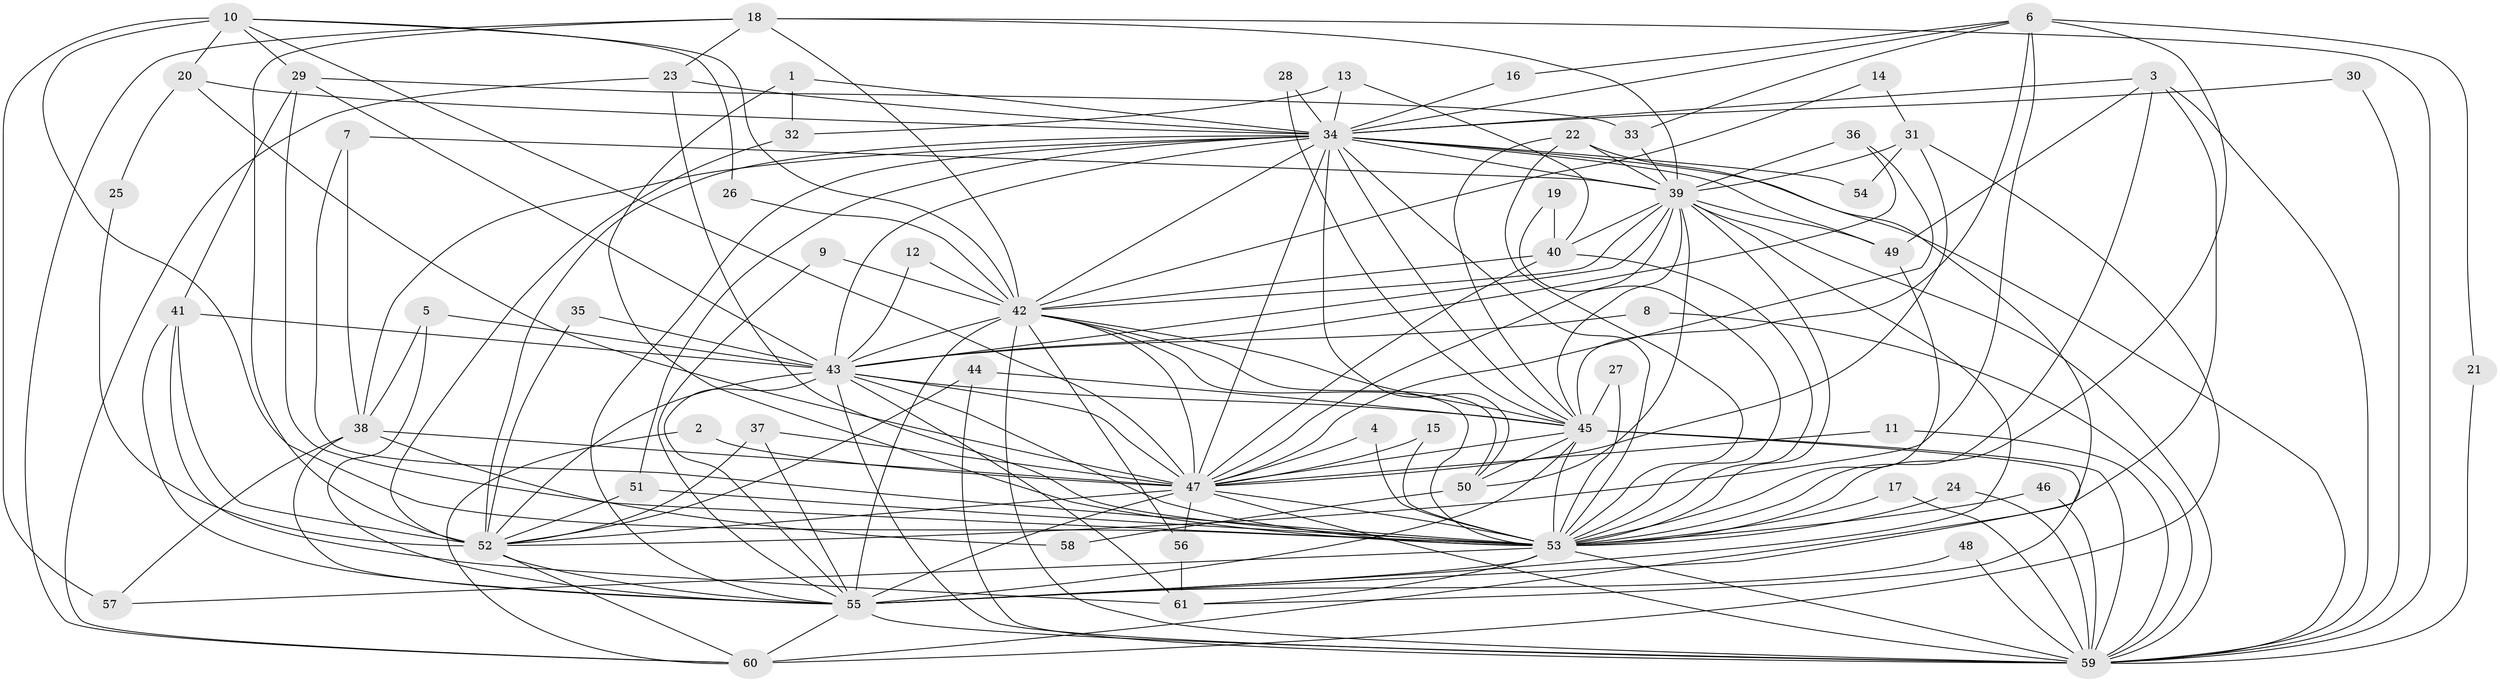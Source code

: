 // original degree distribution, {16: 0.03305785123966942, 19: 0.01652892561983471, 21: 0.01652892561983471, 28: 0.008264462809917356, 33: 0.008264462809917356, 24: 0.008264462809917356, 5: 0.09917355371900827, 3: 0.18181818181818182, 4: 0.0743801652892562, 2: 0.5371900826446281, 6: 0.008264462809917356, 7: 0.008264462809917356}
// Generated by graph-tools (version 1.1) at 2025/49/03/09/25 03:49:36]
// undirected, 61 vertices, 178 edges
graph export_dot {
graph [start="1"]
  node [color=gray90,style=filled];
  1;
  2;
  3;
  4;
  5;
  6;
  7;
  8;
  9;
  10;
  11;
  12;
  13;
  14;
  15;
  16;
  17;
  18;
  19;
  20;
  21;
  22;
  23;
  24;
  25;
  26;
  27;
  28;
  29;
  30;
  31;
  32;
  33;
  34;
  35;
  36;
  37;
  38;
  39;
  40;
  41;
  42;
  43;
  44;
  45;
  46;
  47;
  48;
  49;
  50;
  51;
  52;
  53;
  54;
  55;
  56;
  57;
  58;
  59;
  60;
  61;
  1 -- 32 [weight=1.0];
  1 -- 34 [weight=1.0];
  1 -- 53 [weight=1.0];
  2 -- 47 [weight=1.0];
  2 -- 60 [weight=1.0];
  3 -- 34 [weight=1.0];
  3 -- 49 [weight=1.0];
  3 -- 53 [weight=1.0];
  3 -- 55 [weight=1.0];
  3 -- 59 [weight=1.0];
  4 -- 47 [weight=1.0];
  4 -- 53 [weight=1.0];
  5 -- 38 [weight=1.0];
  5 -- 43 [weight=1.0];
  5 -- 55 [weight=1.0];
  6 -- 16 [weight=1.0];
  6 -- 21 [weight=1.0];
  6 -- 33 [weight=1.0];
  6 -- 34 [weight=1.0];
  6 -- 45 [weight=1.0];
  6 -- 52 [weight=1.0];
  6 -- 53 [weight=1.0];
  7 -- 38 [weight=1.0];
  7 -- 39 [weight=1.0];
  7 -- 53 [weight=1.0];
  8 -- 43 [weight=1.0];
  8 -- 59 [weight=1.0];
  9 -- 42 [weight=1.0];
  9 -- 55 [weight=1.0];
  10 -- 20 [weight=1.0];
  10 -- 26 [weight=1.0];
  10 -- 29 [weight=1.0];
  10 -- 42 [weight=1.0];
  10 -- 47 [weight=1.0];
  10 -- 53 [weight=2.0];
  10 -- 57 [weight=1.0];
  11 -- 47 [weight=1.0];
  11 -- 59 [weight=1.0];
  12 -- 42 [weight=1.0];
  12 -- 43 [weight=1.0];
  13 -- 32 [weight=1.0];
  13 -- 34 [weight=1.0];
  13 -- 40 [weight=1.0];
  14 -- 31 [weight=1.0];
  14 -- 42 [weight=1.0];
  15 -- 47 [weight=1.0];
  15 -- 53 [weight=1.0];
  16 -- 34 [weight=1.0];
  17 -- 53 [weight=1.0];
  17 -- 59 [weight=1.0];
  18 -- 23 [weight=1.0];
  18 -- 39 [weight=1.0];
  18 -- 42 [weight=1.0];
  18 -- 52 [weight=1.0];
  18 -- 59 [weight=1.0];
  18 -- 60 [weight=1.0];
  19 -- 40 [weight=1.0];
  19 -- 53 [weight=1.0];
  20 -- 25 [weight=1.0];
  20 -- 34 [weight=1.0];
  20 -- 47 [weight=1.0];
  21 -- 59 [weight=1.0];
  22 -- 39 [weight=1.0];
  22 -- 45 [weight=1.0];
  22 -- 53 [weight=1.0];
  22 -- 61 [weight=1.0];
  23 -- 34 [weight=1.0];
  23 -- 53 [weight=1.0];
  23 -- 60 [weight=1.0];
  24 -- 53 [weight=1.0];
  24 -- 59 [weight=1.0];
  25 -- 52 [weight=1.0];
  26 -- 42 [weight=1.0];
  27 -- 45 [weight=1.0];
  27 -- 53 [weight=1.0];
  28 -- 34 [weight=1.0];
  28 -- 45 [weight=1.0];
  29 -- 33 [weight=1.0];
  29 -- 41 [weight=1.0];
  29 -- 43 [weight=1.0];
  29 -- 53 [weight=1.0];
  30 -- 34 [weight=1.0];
  30 -- 59 [weight=1.0];
  31 -- 39 [weight=1.0];
  31 -- 47 [weight=1.0];
  31 -- 54 [weight=1.0];
  31 -- 60 [weight=1.0];
  32 -- 52 [weight=1.0];
  33 -- 39 [weight=1.0];
  34 -- 38 [weight=1.0];
  34 -- 39 [weight=1.0];
  34 -- 42 [weight=1.0];
  34 -- 43 [weight=2.0];
  34 -- 45 [weight=1.0];
  34 -- 47 [weight=1.0];
  34 -- 49 [weight=1.0];
  34 -- 50 [weight=2.0];
  34 -- 51 [weight=1.0];
  34 -- 52 [weight=1.0];
  34 -- 53 [weight=1.0];
  34 -- 54 [weight=1.0];
  34 -- 55 [weight=2.0];
  34 -- 59 [weight=1.0];
  35 -- 43 [weight=1.0];
  35 -- 52 [weight=1.0];
  36 -- 39 [weight=1.0];
  36 -- 43 [weight=1.0];
  36 -- 47 [weight=1.0];
  37 -- 47 [weight=1.0];
  37 -- 52 [weight=1.0];
  37 -- 55 [weight=1.0];
  38 -- 47 [weight=1.0];
  38 -- 55 [weight=2.0];
  38 -- 57 [weight=1.0];
  38 -- 58 [weight=1.0];
  39 -- 40 [weight=1.0];
  39 -- 42 [weight=1.0];
  39 -- 43 [weight=2.0];
  39 -- 45 [weight=1.0];
  39 -- 47 [weight=1.0];
  39 -- 49 [weight=1.0];
  39 -- 50 [weight=1.0];
  39 -- 53 [weight=1.0];
  39 -- 55 [weight=2.0];
  39 -- 59 [weight=1.0];
  40 -- 42 [weight=1.0];
  40 -- 47 [weight=1.0];
  40 -- 53 [weight=1.0];
  41 -- 43 [weight=1.0];
  41 -- 52 [weight=1.0];
  41 -- 55 [weight=1.0];
  41 -- 61 [weight=1.0];
  42 -- 43 [weight=2.0];
  42 -- 45 [weight=1.0];
  42 -- 47 [weight=1.0];
  42 -- 50 [weight=1.0];
  42 -- 53 [weight=1.0];
  42 -- 55 [weight=2.0];
  42 -- 56 [weight=1.0];
  42 -- 59 [weight=1.0];
  43 -- 45 [weight=1.0];
  43 -- 47 [weight=2.0];
  43 -- 52 [weight=2.0];
  43 -- 53 [weight=1.0];
  43 -- 55 [weight=2.0];
  43 -- 59 [weight=2.0];
  43 -- 61 [weight=1.0];
  44 -- 45 [weight=1.0];
  44 -- 52 [weight=1.0];
  44 -- 59 [weight=1.0];
  45 -- 47 [weight=1.0];
  45 -- 50 [weight=1.0];
  45 -- 53 [weight=1.0];
  45 -- 55 [weight=2.0];
  45 -- 59 [weight=2.0];
  45 -- 60 [weight=1.0];
  46 -- 53 [weight=1.0];
  46 -- 59 [weight=1.0];
  47 -- 52 [weight=2.0];
  47 -- 53 [weight=1.0];
  47 -- 55 [weight=2.0];
  47 -- 56 [weight=1.0];
  47 -- 59 [weight=1.0];
  48 -- 55 [weight=1.0];
  48 -- 59 [weight=1.0];
  49 -- 53 [weight=2.0];
  50 -- 58 [weight=1.0];
  51 -- 52 [weight=1.0];
  51 -- 53 [weight=1.0];
  52 -- 55 [weight=1.0];
  52 -- 60 [weight=1.0];
  53 -- 55 [weight=3.0];
  53 -- 57 [weight=1.0];
  53 -- 59 [weight=1.0];
  53 -- 61 [weight=1.0];
  55 -- 59 [weight=2.0];
  55 -- 60 [weight=2.0];
  56 -- 61 [weight=1.0];
}
